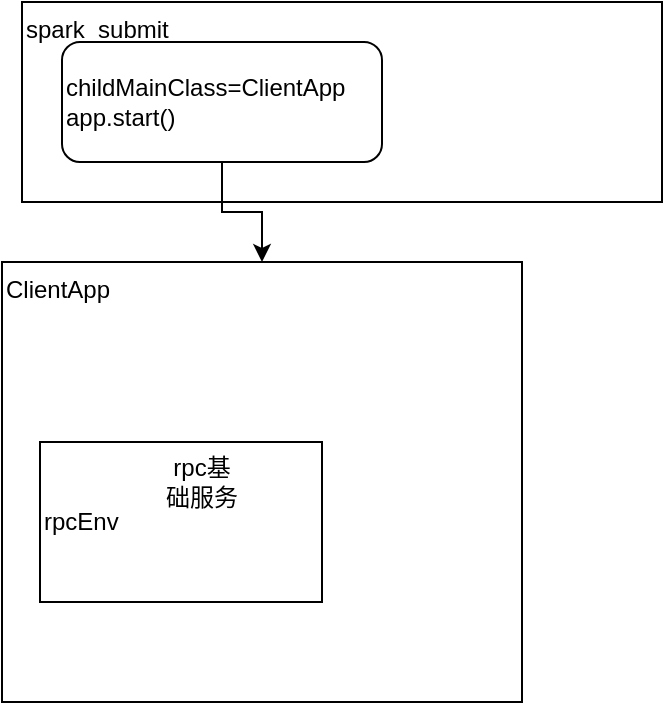 <mxfile version="14.0.0" type="github"><diagram id="PVjHA7V404gOdq9WjJog" name="Page-1"><mxGraphModel dx="1422" dy="762" grid="1" gridSize="10" guides="1" tooltips="1" connect="1" arrows="1" fold="1" page="1" pageScale="1" pageWidth="827" pageHeight="1169" math="0" shadow="0"><root><mxCell id="0"/><mxCell id="1" parent="0"/><mxCell id="x4r8VUHezPv9C3AzcLbX-3" value="" style="group" vertex="1" connectable="0" parent="1"><mxGeometry x="40" y="110" width="320" height="100" as="geometry"/></mxCell><mxCell id="x4r8VUHezPv9C3AzcLbX-1" value="spark_submit" style="rounded=0;whiteSpace=wrap;html=1;align=left;verticalAlign=top;" vertex="1" parent="x4r8VUHezPv9C3AzcLbX-3"><mxGeometry width="320" height="100" as="geometry"/></mxCell><mxCell id="x4r8VUHezPv9C3AzcLbX-2" value="childMainClass=ClientApp&lt;br&gt;app.start()" style="rounded=1;whiteSpace=wrap;html=1;align=left;" vertex="1" parent="x4r8VUHezPv9C3AzcLbX-3"><mxGeometry x="20" y="20" width="160" height="60" as="geometry"/></mxCell><mxCell id="x4r8VUHezPv9C3AzcLbX-6" value="" style="group" vertex="1" connectable="0" parent="1"><mxGeometry x="30" y="240" width="260" height="220" as="geometry"/></mxCell><mxCell id="x4r8VUHezPv9C3AzcLbX-4" value="ClientApp" style="rounded=0;whiteSpace=wrap;html=1;align=left;verticalAlign=top;" vertex="1" parent="x4r8VUHezPv9C3AzcLbX-6"><mxGeometry width="260" height="220" as="geometry"/></mxCell><mxCell id="x4r8VUHezPv9C3AzcLbX-5" value="rpcEnv" style="rounded=0;whiteSpace=wrap;html=1;align=left;" vertex="1" parent="x4r8VUHezPv9C3AzcLbX-6"><mxGeometry x="19" y="90" width="141" height="80" as="geometry"/></mxCell><mxCell id="x4r8VUHezPv9C3AzcLbX-8" value="rpc基础服务" style="text;html=1;strokeColor=none;fillColor=none;align=center;verticalAlign=middle;whiteSpace=wrap;rounded=0;" vertex="1" parent="x4r8VUHezPv9C3AzcLbX-6"><mxGeometry x="80" y="100" width="40" height="20" as="geometry"/></mxCell><mxCell id="x4r8VUHezPv9C3AzcLbX-7" style="edgeStyle=orthogonalEdgeStyle;rounded=0;orthogonalLoop=1;jettySize=auto;html=1;exitX=0.5;exitY=1;exitDx=0;exitDy=0;" edge="1" parent="1" source="x4r8VUHezPv9C3AzcLbX-2" target="x4r8VUHezPv9C3AzcLbX-4"><mxGeometry relative="1" as="geometry"><mxPoint x="170" y="260" as="targetPoint"/></mxGeometry></mxCell></root></mxGraphModel></diagram></mxfile>
